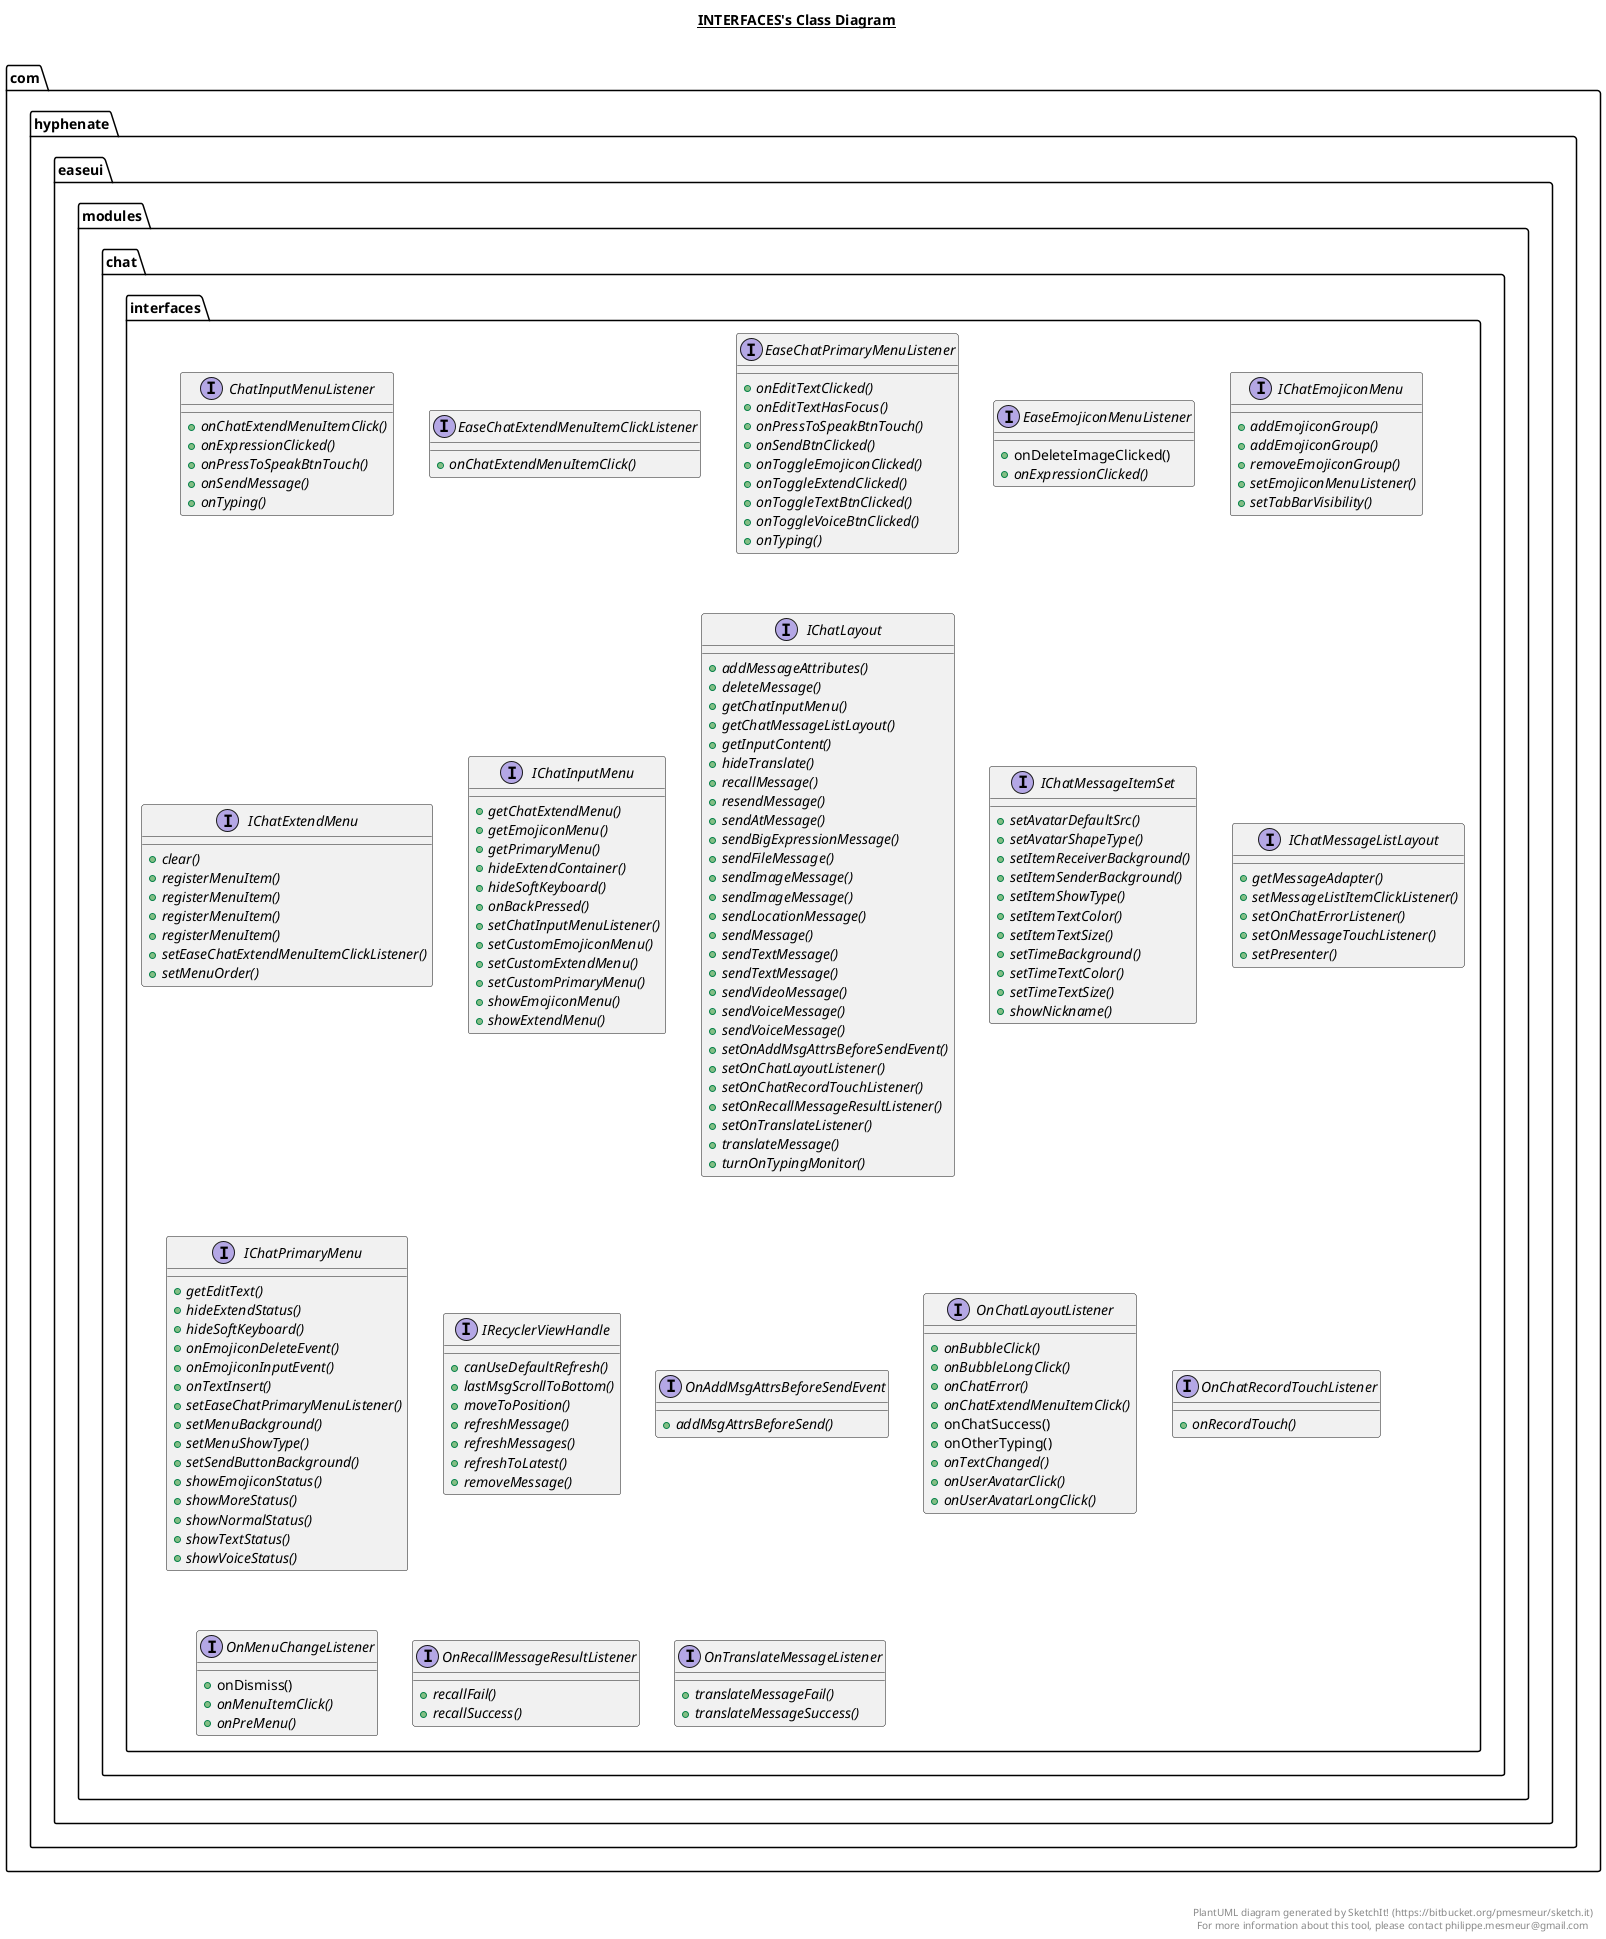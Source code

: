 @startuml

title __INTERFACES's Class Diagram__\n

  namespace com.hyphenate.easeui {
    namespace modules {
      namespace chat {
        namespace interfaces {
          interface com.hyphenate.easeui.modules.chat.interfaces.ChatInputMenuListener {
              {abstract} + onChatExtendMenuItemClick()
              {abstract} + onExpressionClicked()
              {abstract} + onPressToSpeakBtnTouch()
              {abstract} + onSendMessage()
              {abstract} + onTyping()
          }
        }
      }
    }
  }
  

  namespace com.hyphenate.easeui {
    namespace modules {
      namespace chat {
        namespace interfaces {
          interface com.hyphenate.easeui.modules.chat.interfaces.EaseChatExtendMenuItemClickListener {
              {abstract} + onChatExtendMenuItemClick()
          }
        }
      }
    }
  }
  

  namespace com.hyphenate.easeui {
    namespace modules {
      namespace chat {
        namespace interfaces {
          interface com.hyphenate.easeui.modules.chat.interfaces.EaseChatPrimaryMenuListener {
              {abstract} + onEditTextClicked()
              {abstract} + onEditTextHasFocus()
              {abstract} + onPressToSpeakBtnTouch()
              {abstract} + onSendBtnClicked()
              {abstract} + onToggleEmojiconClicked()
              {abstract} + onToggleExtendClicked()
              {abstract} + onToggleTextBtnClicked()
              {abstract} + onToggleVoiceBtnClicked()
              {abstract} + onTyping()
          }
        }
      }
    }
  }
  

  namespace com.hyphenate.easeui {
    namespace modules {
      namespace chat {
        namespace interfaces {
          interface com.hyphenate.easeui.modules.chat.interfaces.EaseEmojiconMenuListener {
              + onDeleteImageClicked()
              {abstract} + onExpressionClicked()
          }
        }
      }
    }
  }
  

  namespace com.hyphenate.easeui {
    namespace modules {
      namespace chat {
        namespace interfaces {
          interface com.hyphenate.easeui.modules.chat.interfaces.IChatEmojiconMenu {
              {abstract} + addEmojiconGroup()
              {abstract} + addEmojiconGroup()
              {abstract} + removeEmojiconGroup()
              {abstract} + setEmojiconMenuListener()
              {abstract} + setTabBarVisibility()
          }
        }
      }
    }
  }
  

  namespace com.hyphenate.easeui {
    namespace modules {
      namespace chat {
        namespace interfaces {
          interface com.hyphenate.easeui.modules.chat.interfaces.IChatExtendMenu {
              {abstract} + clear()
              {abstract} + registerMenuItem()
              {abstract} + registerMenuItem()
              {abstract} + registerMenuItem()
              {abstract} + registerMenuItem()
              {abstract} + setEaseChatExtendMenuItemClickListener()
              {abstract} + setMenuOrder()
          }
        }
      }
    }
  }
  

  namespace com.hyphenate.easeui {
    namespace modules {
      namespace chat {
        namespace interfaces {
          interface com.hyphenate.easeui.modules.chat.interfaces.IChatInputMenu {
              {abstract} + getChatExtendMenu()
              {abstract} + getEmojiconMenu()
              {abstract} + getPrimaryMenu()
              {abstract} + hideExtendContainer()
              {abstract} + hideSoftKeyboard()
              {abstract} + onBackPressed()
              {abstract} + setChatInputMenuListener()
              {abstract} + setCustomEmojiconMenu()
              {abstract} + setCustomExtendMenu()
              {abstract} + setCustomPrimaryMenu()
              {abstract} + showEmojiconMenu()
              {abstract} + showExtendMenu()
          }
        }
      }
    }
  }
  

  namespace com.hyphenate.easeui {
    namespace modules {
      namespace chat {
        namespace interfaces {
          interface com.hyphenate.easeui.modules.chat.interfaces.IChatLayout {
              {abstract} + addMessageAttributes()
              {abstract} + deleteMessage()
              {abstract} + getChatInputMenu()
              {abstract} + getChatMessageListLayout()
              {abstract} + getInputContent()
              {abstract} + hideTranslate()
              {abstract} + recallMessage()
              {abstract} + resendMessage()
              {abstract} + sendAtMessage()
              {abstract} + sendBigExpressionMessage()
              {abstract} + sendFileMessage()
              {abstract} + sendImageMessage()
              {abstract} + sendImageMessage()
              {abstract} + sendLocationMessage()
              {abstract} + sendMessage()
              {abstract} + sendTextMessage()
              {abstract} + sendTextMessage()
              {abstract} + sendVideoMessage()
              {abstract} + sendVoiceMessage()
              {abstract} + sendVoiceMessage()
              {abstract} + setOnAddMsgAttrsBeforeSendEvent()
              {abstract} + setOnChatLayoutListener()
              {abstract} + setOnChatRecordTouchListener()
              {abstract} + setOnRecallMessageResultListener()
              {abstract} + setOnTranslateListener()
              {abstract} + translateMessage()
              {abstract} + turnOnTypingMonitor()
          }
        }
      }
    }
  }
  

  namespace com.hyphenate.easeui {
    namespace modules {
      namespace chat {
        namespace interfaces {
          interface com.hyphenate.easeui.modules.chat.interfaces.IChatMessageItemSet {
              {abstract} + setAvatarDefaultSrc()
              {abstract} + setAvatarShapeType()
              {abstract} + setItemReceiverBackground()
              {abstract} + setItemSenderBackground()
              {abstract} + setItemShowType()
              {abstract} + setItemTextColor()
              {abstract} + setItemTextSize()
              {abstract} + setTimeBackground()
              {abstract} + setTimeTextColor()
              {abstract} + setTimeTextSize()
              {abstract} + showNickname()
          }
        }
      }
    }
  }
  

  namespace com.hyphenate.easeui {
    namespace modules {
      namespace chat {
        namespace interfaces {
          interface com.hyphenate.easeui.modules.chat.interfaces.IChatMessageListLayout {
              {abstract} + getMessageAdapter()
              {abstract} + setMessageListItemClickListener()
              {abstract} + setOnChatErrorListener()
              {abstract} + setOnMessageTouchListener()
              {abstract} + setPresenter()
          }
        }
      }
    }
  }
  

  namespace com.hyphenate.easeui {
    namespace modules {
      namespace chat {
        namespace interfaces {
          interface com.hyphenate.easeui.modules.chat.interfaces.IChatPrimaryMenu {
              {abstract} + getEditText()
              {abstract} + hideExtendStatus()
              {abstract} + hideSoftKeyboard()
              {abstract} + onEmojiconDeleteEvent()
              {abstract} + onEmojiconInputEvent()
              {abstract} + onTextInsert()
              {abstract} + setEaseChatPrimaryMenuListener()
              {abstract} + setMenuBackground()
              {abstract} + setMenuShowType()
              {abstract} + setSendButtonBackground()
              {abstract} + showEmojiconStatus()
              {abstract} + showMoreStatus()
              {abstract} + showNormalStatus()
              {abstract} + showTextStatus()
              {abstract} + showVoiceStatus()
          }
        }
      }
    }
  }
  

  namespace com.hyphenate.easeui {
    namespace modules {
      namespace chat {
        namespace interfaces {
          interface com.hyphenate.easeui.modules.chat.interfaces.IRecyclerViewHandle {
              {abstract} + canUseDefaultRefresh()
              {abstract} + lastMsgScrollToBottom()
              {abstract} + moveToPosition()
              {abstract} + refreshMessage()
              {abstract} + refreshMessages()
              {abstract} + refreshToLatest()
              {abstract} + removeMessage()
          }
        }
      }
    }
  }
  

  namespace com.hyphenate.easeui {
    namespace modules {
      namespace chat {
        namespace interfaces {
          interface com.hyphenate.easeui.modules.chat.interfaces.OnAddMsgAttrsBeforeSendEvent {
              {abstract} + addMsgAttrsBeforeSend()
          }
        }
      }
    }
  }
  

  namespace com.hyphenate.easeui {
    namespace modules {
      namespace chat {
        namespace interfaces {
          interface com.hyphenate.easeui.modules.chat.interfaces.OnChatLayoutListener {
              {abstract} + onBubbleClick()
              {abstract} + onBubbleLongClick()
              {abstract} + onChatError()
              {abstract} + onChatExtendMenuItemClick()
              + onChatSuccess()
              + onOtherTyping()
              {abstract} + onTextChanged()
              {abstract} + onUserAvatarClick()
              {abstract} + onUserAvatarLongClick()
          }
        }
      }
    }
  }
  

  namespace com.hyphenate.easeui {
    namespace modules {
      namespace chat {
        namespace interfaces {
          interface com.hyphenate.easeui.modules.chat.interfaces.OnChatRecordTouchListener {
              {abstract} + onRecordTouch()
          }
        }
      }
    }
  }
  

  namespace com.hyphenate.easeui {
    namespace modules {
      namespace chat {
        namespace interfaces {
          interface com.hyphenate.easeui.modules.chat.interfaces.OnMenuChangeListener {
              + onDismiss()
              {abstract} + onMenuItemClick()
              {abstract} + onPreMenu()
          }
        }
      }
    }
  }
  

  namespace com.hyphenate.easeui {
    namespace modules {
      namespace chat {
        namespace interfaces {
          interface com.hyphenate.easeui.modules.chat.interfaces.OnRecallMessageResultListener {
              {abstract} + recallFail()
              {abstract} + recallSuccess()
          }
        }
      }
    }
  }
  

  namespace com.hyphenate.easeui {
    namespace modules {
      namespace chat {
        namespace interfaces {
          interface com.hyphenate.easeui.modules.chat.interfaces.OnTranslateMessageListener {
              {abstract} + translateMessageFail()
              {abstract} + translateMessageSuccess()
          }
        }
      }
    }
  }
  



right footer


PlantUML diagram generated by SketchIt! (https://bitbucket.org/pmesmeur/sketch.it)
For more information about this tool, please contact philippe.mesmeur@gmail.com
endfooter

@enduml
